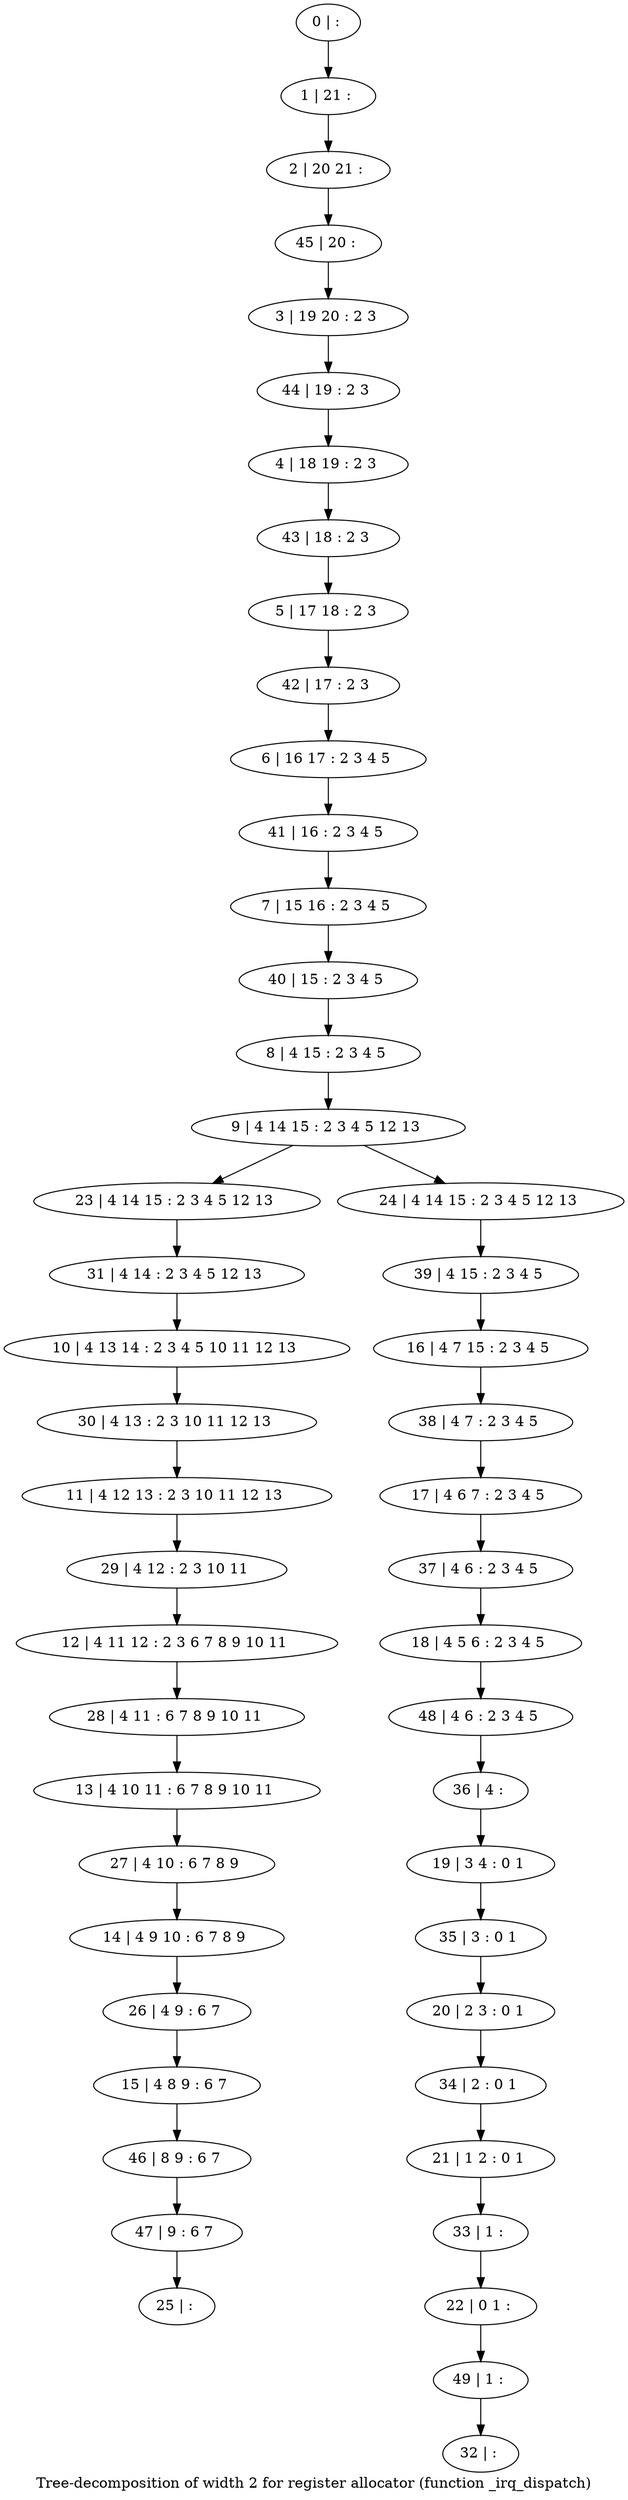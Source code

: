 digraph G {
graph [label="Tree-decomposition of width 2 for register allocator (function _irq_dispatch)"]
0[label="0 | : "];
1[label="1 | 21 : "];
2[label="2 | 20 21 : "];
3[label="3 | 19 20 : 2 3 "];
4[label="4 | 18 19 : 2 3 "];
5[label="5 | 17 18 : 2 3 "];
6[label="6 | 16 17 : 2 3 4 5 "];
7[label="7 | 15 16 : 2 3 4 5 "];
8[label="8 | 4 15 : 2 3 4 5 "];
9[label="9 | 4 14 15 : 2 3 4 5 12 13 "];
10[label="10 | 4 13 14 : 2 3 4 5 10 11 12 13 "];
11[label="11 | 4 12 13 : 2 3 10 11 12 13 "];
12[label="12 | 4 11 12 : 2 3 6 7 8 9 10 11 "];
13[label="13 | 4 10 11 : 6 7 8 9 10 11 "];
14[label="14 | 4 9 10 : 6 7 8 9 "];
15[label="15 | 4 8 9 : 6 7 "];
16[label="16 | 4 7 15 : 2 3 4 5 "];
17[label="17 | 4 6 7 : 2 3 4 5 "];
18[label="18 | 4 5 6 : 2 3 4 5 "];
19[label="19 | 3 4 : 0 1 "];
20[label="20 | 2 3 : 0 1 "];
21[label="21 | 1 2 : 0 1 "];
22[label="22 | 0 1 : "];
23[label="23 | 4 14 15 : 2 3 4 5 12 13 "];
24[label="24 | 4 14 15 : 2 3 4 5 12 13 "];
25[label="25 | : "];
26[label="26 | 4 9 : 6 7 "];
27[label="27 | 4 10 : 6 7 8 9 "];
28[label="28 | 4 11 : 6 7 8 9 10 11 "];
29[label="29 | 4 12 : 2 3 10 11 "];
30[label="30 | 4 13 : 2 3 10 11 12 13 "];
31[label="31 | 4 14 : 2 3 4 5 12 13 "];
32[label="32 | : "];
33[label="33 | 1 : "];
34[label="34 | 2 : 0 1 "];
35[label="35 | 3 : 0 1 "];
36[label="36 | 4 : "];
37[label="37 | 4 6 : 2 3 4 5 "];
38[label="38 | 4 7 : 2 3 4 5 "];
39[label="39 | 4 15 : 2 3 4 5 "];
40[label="40 | 15 : 2 3 4 5 "];
41[label="41 | 16 : 2 3 4 5 "];
42[label="42 | 17 : 2 3 "];
43[label="43 | 18 : 2 3 "];
44[label="44 | 19 : 2 3 "];
45[label="45 | 20 : "];
46[label="46 | 8 9 : 6 7 "];
47[label="47 | 9 : 6 7 "];
48[label="48 | 4 6 : 2 3 4 5 "];
49[label="49 | 1 : "];
0->1 ;
1->2 ;
8->9 ;
9->23 ;
9->24 ;
26->15 ;
14->26 ;
27->14 ;
13->27 ;
28->13 ;
12->28 ;
29->12 ;
11->29 ;
30->11 ;
10->30 ;
31->10 ;
23->31 ;
33->22 ;
21->33 ;
34->21 ;
20->34 ;
35->20 ;
19->35 ;
36->19 ;
37->18 ;
17->37 ;
38->17 ;
16->38 ;
39->16 ;
24->39 ;
40->8 ;
7->40 ;
41->7 ;
6->41 ;
42->6 ;
5->42 ;
43->5 ;
4->43 ;
44->4 ;
3->44 ;
45->3 ;
2->45 ;
15->46 ;
47->25 ;
46->47 ;
48->36 ;
18->48 ;
49->32 ;
22->49 ;
}
